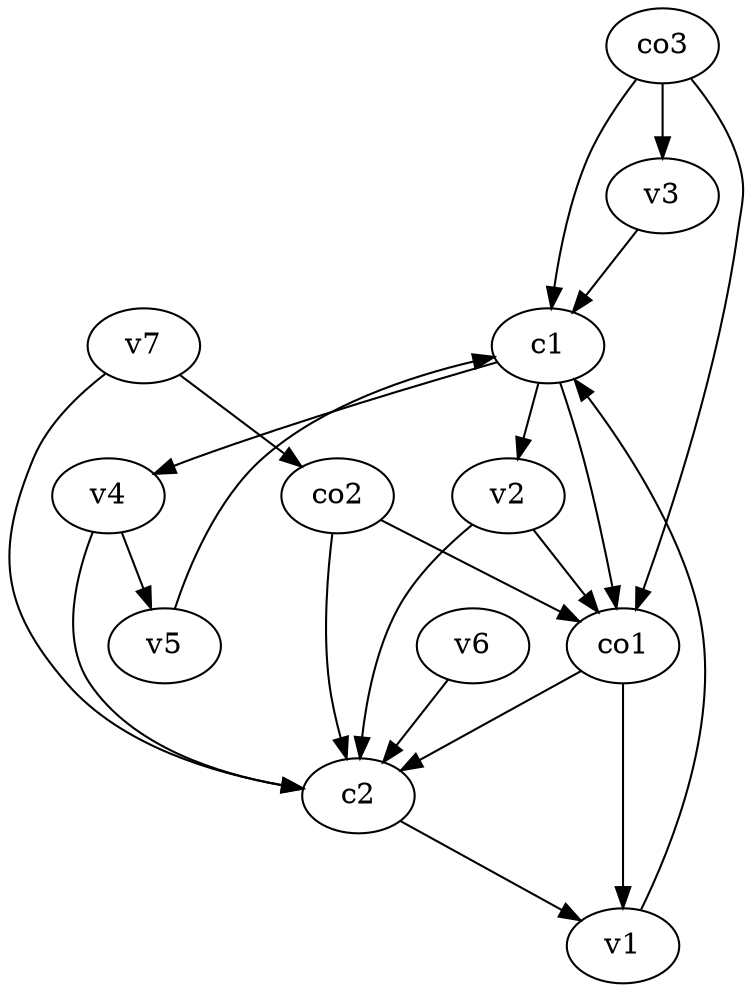 strict digraph  {
c1;
c2;
v1;
v2;
v3;
v4;
v5;
v6;
v7;
co1;
co2;
co3;
c1 -> v4  [weight=1];
c1 -> co1  [weight=1];
c1 -> v2  [weight=1];
c2 -> v1  [weight=1];
v1 -> c1  [weight=1];
v2 -> c2  [weight=1];
v2 -> co1  [weight=1];
v3 -> c1  [weight=1];
v4 -> c2  [weight=1];
v4 -> v5  [weight=1];
v5 -> c1  [weight=1];
v6 -> c2  [weight=1];
v7 -> c2  [weight=1];
v7 -> co2  [weight=1];
co1 -> c2  [weight=1];
co1 -> v1  [weight=1];
co2 -> c2  [weight=1];
co2 -> co1  [weight=1];
co3 -> c1  [weight=1];
co3 -> v3  [weight=1];
co3 -> co1  [weight=1];
}
